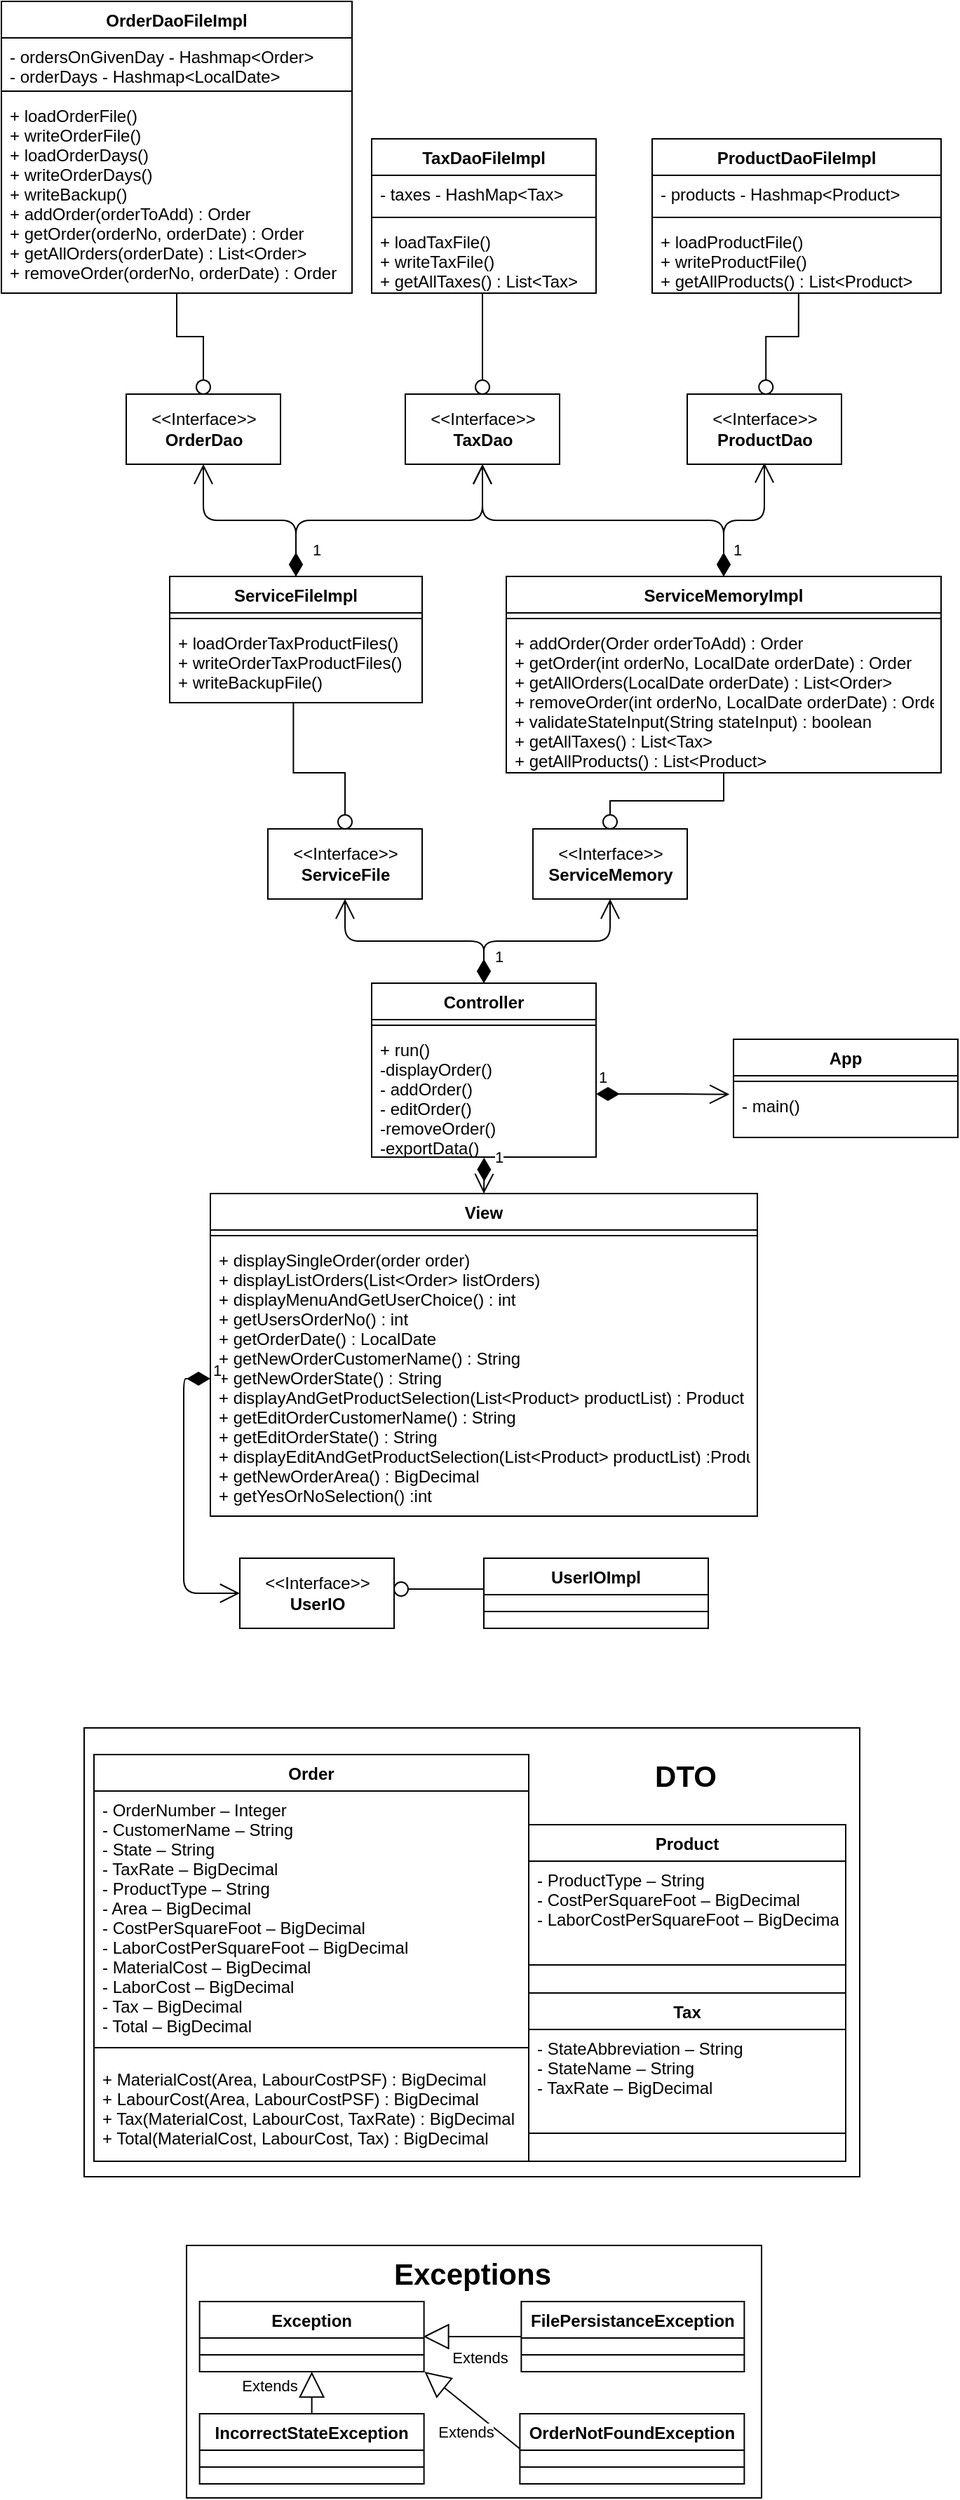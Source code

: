 <mxfile version="13.10.1" type="device"><diagram id="C5RBs43oDa-KdzZeNtuy" name="Page-1"><mxGraphModel dx="1468" dy="831" grid="1" gridSize="10" guides="1" tooltips="1" connect="1" arrows="1" fold="1" page="1" pageScale="1" pageWidth="827" pageHeight="1169" math="0" shadow="0"><root><mxCell id="WIyWlLk6GJQsqaUBKTNV-0"/><mxCell id="WIyWlLk6GJQsqaUBKTNV-1" parent="WIyWlLk6GJQsqaUBKTNV-0"/><mxCell id="RsBKepBsFRA_gbeKfHWK-0" value="TaxDaoFileImpl" style="swimlane;fontStyle=1;align=center;verticalAlign=top;childLayout=stackLayout;horizontal=1;startSize=26;horizontalStack=0;resizeParent=1;resizeParentMax=0;resizeLast=0;collapsible=1;marginBottom=0;" parent="WIyWlLk6GJQsqaUBKTNV-1" vertex="1"><mxGeometry x="342" y="148" width="160" height="110" as="geometry"/></mxCell><mxCell id="RsBKepBsFRA_gbeKfHWK-1" value="- taxes - HashMap&lt;Tax&gt; " style="text;strokeColor=none;fillColor=none;align=left;verticalAlign=top;spacingLeft=4;spacingRight=4;overflow=hidden;rotatable=0;points=[[0,0.5],[1,0.5]];portConstraint=eastwest;" parent="RsBKepBsFRA_gbeKfHWK-0" vertex="1"><mxGeometry y="26" width="160" height="26" as="geometry"/></mxCell><mxCell id="RsBKepBsFRA_gbeKfHWK-2" value="" style="line;strokeWidth=1;fillColor=none;align=left;verticalAlign=middle;spacingTop=-1;spacingLeft=3;spacingRight=3;rotatable=0;labelPosition=right;points=[];portConstraint=eastwest;" parent="RsBKepBsFRA_gbeKfHWK-0" vertex="1"><mxGeometry y="52" width="160" height="8" as="geometry"/></mxCell><mxCell id="RsBKepBsFRA_gbeKfHWK-3" value="+ loadTaxFile()&#10;+ writeTaxFile()&#10;+ getAllTaxes() : List&lt;Tax&gt;" style="text;strokeColor=none;fillColor=none;align=left;verticalAlign=top;spacingLeft=4;spacingRight=4;overflow=hidden;rotatable=0;points=[[0,0.5],[1,0.5]];portConstraint=eastwest;" parent="RsBKepBsFRA_gbeKfHWK-0" vertex="1"><mxGeometry y="60" width="160" height="50" as="geometry"/></mxCell><mxCell id="RsBKepBsFRA_gbeKfHWK-36" style="edgeStyle=orthogonalEdgeStyle;rounded=0;orthogonalLoop=1;jettySize=auto;html=1;entryX=0.5;entryY=0;entryDx=0;entryDy=0;" parent="WIyWlLk6GJQsqaUBKTNV-1" source="RsBKepBsFRA_gbeKfHWK-37" target="RsBKepBsFRA_gbeKfHWK-24" edge="1"><mxGeometry relative="1" as="geometry"/></mxCell><mxCell id="RsBKepBsFRA_gbeKfHWK-4" value="OrderDaoFileImpl" style="swimlane;fontStyle=1;align=center;verticalAlign=top;childLayout=stackLayout;horizontal=1;startSize=26;horizontalStack=0;resizeParent=1;resizeParentMax=0;resizeLast=0;collapsible=1;marginBottom=0;" parent="WIyWlLk6GJQsqaUBKTNV-1" vertex="1"><mxGeometry x="78" y="50" width="250" height="208" as="geometry"/></mxCell><mxCell id="RsBKepBsFRA_gbeKfHWK-5" value="- ordersOnGivenDay - Hashmap&lt;Order&gt; &#10;- orderDays - Hashmap&lt;LocalDate&gt;&#10;" style="text;strokeColor=none;fillColor=none;align=left;verticalAlign=top;spacingLeft=4;spacingRight=4;overflow=hidden;rotatable=0;points=[[0,0.5],[1,0.5]];portConstraint=eastwest;" parent="RsBKepBsFRA_gbeKfHWK-4" vertex="1"><mxGeometry y="26" width="250" height="34" as="geometry"/></mxCell><mxCell id="RsBKepBsFRA_gbeKfHWK-6" value="" style="line;strokeWidth=1;fillColor=none;align=left;verticalAlign=middle;spacingTop=-1;spacingLeft=3;spacingRight=3;rotatable=0;labelPosition=right;points=[];portConstraint=eastwest;" parent="RsBKepBsFRA_gbeKfHWK-4" vertex="1"><mxGeometry y="60" width="250" height="8" as="geometry"/></mxCell><mxCell id="RsBKepBsFRA_gbeKfHWK-7" value="+ loadOrderFile()&#10;+ writeOrderFile()&#10;+ loadOrderDays()&#10;+ writeOrderDays()&#10;+ writeBackup()&#10;+ addOrder(orderToAdd) : Order &#10;+ getOrder(orderNo, orderDate) : Order &#10;+ getAllOrders(orderDate) : List&lt;Order&gt;&#10;+ removeOrder(orderNo, orderDate) : Order " style="text;strokeColor=none;fillColor=none;align=left;verticalAlign=top;spacingLeft=4;spacingRight=4;overflow=hidden;rotatable=0;points=[[0,0.5],[1,0.5]];portConstraint=eastwest;" parent="RsBKepBsFRA_gbeKfHWK-4" vertex="1"><mxGeometry y="68" width="250" height="140" as="geometry"/></mxCell><mxCell id="RsBKepBsFRA_gbeKfHWK-8" value="ProductDaoFileImpl" style="swimlane;fontStyle=1;align=center;verticalAlign=top;childLayout=stackLayout;horizontal=1;startSize=26;horizontalStack=0;resizeParent=1;resizeParentMax=0;resizeLast=0;collapsible=1;marginBottom=0;" parent="WIyWlLk6GJQsqaUBKTNV-1" vertex="1"><mxGeometry x="542" y="148" width="206" height="110" as="geometry"/></mxCell><mxCell id="RsBKepBsFRA_gbeKfHWK-9" value="- products - Hashmap&lt;Product&gt; &#10;" style="text;strokeColor=none;fillColor=none;align=left;verticalAlign=top;spacingLeft=4;spacingRight=4;overflow=hidden;rotatable=0;points=[[0,0.5],[1,0.5]];portConstraint=eastwest;" parent="RsBKepBsFRA_gbeKfHWK-8" vertex="1"><mxGeometry y="26" width="206" height="26" as="geometry"/></mxCell><mxCell id="RsBKepBsFRA_gbeKfHWK-10" value="" style="line;strokeWidth=1;fillColor=none;align=left;verticalAlign=middle;spacingTop=-1;spacingLeft=3;spacingRight=3;rotatable=0;labelPosition=right;points=[];portConstraint=eastwest;" parent="RsBKepBsFRA_gbeKfHWK-8" vertex="1"><mxGeometry y="52" width="206" height="8" as="geometry"/></mxCell><mxCell id="RsBKepBsFRA_gbeKfHWK-11" value="+ loadProductFile()&#10;+ writeProductFile()&#10;+ getAllProducts() : List&lt;Product&gt;" style="text;strokeColor=none;fillColor=none;align=left;verticalAlign=top;spacingLeft=4;spacingRight=4;overflow=hidden;rotatable=0;points=[[0,0.5],[1,0.5]];portConstraint=eastwest;" parent="RsBKepBsFRA_gbeKfHWK-8" vertex="1"><mxGeometry y="60" width="206" height="50" as="geometry"/></mxCell><mxCell id="RsBKepBsFRA_gbeKfHWK-12" value="ServiceMemoryImpl" style="swimlane;fontStyle=1;align=center;verticalAlign=top;childLayout=stackLayout;horizontal=1;startSize=26;horizontalStack=0;resizeParent=1;resizeParentMax=0;resizeLast=0;collapsible=1;marginBottom=0;" parent="WIyWlLk6GJQsqaUBKTNV-1" vertex="1"><mxGeometry x="438" y="460" width="310" height="140" as="geometry"/></mxCell><mxCell id="RsBKepBsFRA_gbeKfHWK-14" value="" style="line;strokeWidth=1;fillColor=none;align=left;verticalAlign=middle;spacingTop=-1;spacingLeft=3;spacingRight=3;rotatable=0;labelPosition=right;points=[];portConstraint=eastwest;" parent="RsBKepBsFRA_gbeKfHWK-12" vertex="1"><mxGeometry y="26" width="310" height="8" as="geometry"/></mxCell><mxCell id="RsBKepBsFRA_gbeKfHWK-15" value="+ addOrder(Order orderToAdd) : Order&#10;+ getOrder(int orderNo, LocalDate orderDate) : Order &#10;+ getAllOrders(LocalDate orderDate) : List&lt;Order&gt;&#10;+ removeOrder(int orderNo, LocalDate orderDate) : Order &#10;+ validateStateInput(String stateInput) : boolean &#10;+ getAllTaxes() : List&lt;Tax&gt;&#10;+ getAllProducts() : List&lt;Product&gt; " style="text;strokeColor=none;fillColor=none;align=left;verticalAlign=top;spacingLeft=4;spacingRight=4;overflow=hidden;rotatable=0;points=[[0,0.5],[1,0.5]];portConstraint=eastwest;" parent="RsBKepBsFRA_gbeKfHWK-12" vertex="1"><mxGeometry y="34" width="310" height="106" as="geometry"/></mxCell><mxCell id="RsBKepBsFRA_gbeKfHWK-16" value="ServiceFileImpl" style="swimlane;fontStyle=1;align=center;verticalAlign=top;childLayout=stackLayout;horizontal=1;startSize=26;horizontalStack=0;resizeParent=1;resizeParentMax=0;resizeLast=0;collapsible=1;marginBottom=0;" parent="WIyWlLk6GJQsqaUBKTNV-1" vertex="1"><mxGeometry x="198" y="460" width="180" height="90" as="geometry"/></mxCell><mxCell id="RsBKepBsFRA_gbeKfHWK-18" value="" style="line;strokeWidth=1;fillColor=none;align=left;verticalAlign=middle;spacingTop=-1;spacingLeft=3;spacingRight=3;rotatable=0;labelPosition=right;points=[];portConstraint=eastwest;" parent="RsBKepBsFRA_gbeKfHWK-16" vertex="1"><mxGeometry y="26" width="180" height="8" as="geometry"/></mxCell><mxCell id="RsBKepBsFRA_gbeKfHWK-19" value="+ loadOrderTaxProductFiles()&#10;+ writeOrderTaxProductFiles()&#10;+ writeBackupFile()&#10;" style="text;strokeColor=none;fillColor=none;align=left;verticalAlign=top;spacingLeft=4;spacingRight=4;overflow=hidden;rotatable=0;points=[[0,0.5],[1,0.5]];portConstraint=eastwest;" parent="RsBKepBsFRA_gbeKfHWK-16" vertex="1"><mxGeometry y="34" width="180" height="56" as="geometry"/></mxCell><mxCell id="RsBKepBsFRA_gbeKfHWK-24" value="&amp;lt;&amp;lt;Interface&amp;gt;&amp;gt;&lt;br&gt;&lt;b&gt;OrderDao&lt;/b&gt;" style="html=1;" parent="WIyWlLk6GJQsqaUBKTNV-1" vertex="1"><mxGeometry x="167" y="330" width="110" height="50" as="geometry"/></mxCell><mxCell id="RsBKepBsFRA_gbeKfHWK-25" value="&amp;lt;&amp;lt;Interface&amp;gt;&amp;gt;&lt;br&gt;&lt;b&gt;TaxDao&lt;/b&gt;" style="html=1;" parent="WIyWlLk6GJQsqaUBKTNV-1" vertex="1"><mxGeometry x="366" y="330" width="110" height="50" as="geometry"/></mxCell><mxCell id="RsBKepBsFRA_gbeKfHWK-26" value="&amp;lt;&amp;lt;Interface&amp;gt;&amp;gt;&lt;br&gt;&lt;b&gt;ProductDao&lt;/b&gt;" style="html=1;" parent="WIyWlLk6GJQsqaUBKTNV-1" vertex="1"><mxGeometry x="567" y="330" width="110" height="50" as="geometry"/></mxCell><mxCell id="RsBKepBsFRA_gbeKfHWK-27" value="Controller" style="swimlane;fontStyle=1;align=center;verticalAlign=top;childLayout=stackLayout;horizontal=1;startSize=26;horizontalStack=0;resizeParent=1;resizeParentMax=0;resizeLast=0;collapsible=1;marginBottom=0;" parent="WIyWlLk6GJQsqaUBKTNV-1" vertex="1"><mxGeometry x="342" y="750" width="160" height="124" as="geometry"/></mxCell><mxCell id="RsBKepBsFRA_gbeKfHWK-29" value="" style="line;strokeWidth=1;fillColor=none;align=left;verticalAlign=middle;spacingTop=-1;spacingLeft=3;spacingRight=3;rotatable=0;labelPosition=right;points=[];portConstraint=eastwest;" parent="RsBKepBsFRA_gbeKfHWK-27" vertex="1"><mxGeometry y="26" width="160" height="8" as="geometry"/></mxCell><mxCell id="RsBKepBsFRA_gbeKfHWK-30" value="+ run()&#10;-displayOrder()&#10;- addOrder()&#10;- editOrder()&#10;-removeOrder()&#10;-exportData()" style="text;strokeColor=none;fillColor=none;align=left;verticalAlign=top;spacingLeft=4;spacingRight=4;overflow=hidden;rotatable=0;points=[[0,0.5],[1,0.5]];portConstraint=eastwest;" parent="RsBKepBsFRA_gbeKfHWK-27" vertex="1"><mxGeometry y="34" width="160" height="90" as="geometry"/></mxCell><mxCell id="RsBKepBsFRA_gbeKfHWK-31" value="View" style="swimlane;fontStyle=1;align=center;verticalAlign=top;childLayout=stackLayout;horizontal=1;startSize=26;horizontalStack=0;resizeParent=1;resizeParentMax=0;resizeLast=0;collapsible=1;marginBottom=0;" parent="WIyWlLk6GJQsqaUBKTNV-1" vertex="1"><mxGeometry x="227" y="900" width="390" height="230" as="geometry"/></mxCell><mxCell id="RsBKepBsFRA_gbeKfHWK-33" value="" style="line;strokeWidth=1;fillColor=none;align=left;verticalAlign=middle;spacingTop=-1;spacingLeft=3;spacingRight=3;rotatable=0;labelPosition=right;points=[];portConstraint=eastwest;" parent="RsBKepBsFRA_gbeKfHWK-31" vertex="1"><mxGeometry y="26" width="390" height="8" as="geometry"/></mxCell><mxCell id="RsBKepBsFRA_gbeKfHWK-34" value="+ displaySingleOrder(order order)&#10;+ displayListOrders(List&lt;Order&gt; listOrders)&#10;+ displayMenuAndGetUserChoice() : int &#10;+ getUsersOrderNo() : int &#10;+ getOrderDate() : LocalDate &#10;+ getNewOrderCustomerName() : String &#10;+ getNewOrderState() : String &#10;+ displayAndGetProductSelection(List&lt;Product&gt; productList) : Product &#10;+ getEditOrderCustomerName() : String &#10;+ getEditOrderState() : String &#10;+ displayEditAndGetProductSelection(List&lt;Product&gt; productList) :Product &#10;+ getNewOrderArea() : BigDecimal &#10;+ getYesOrNoSelection() :int " style="text;strokeColor=none;fillColor=none;align=left;verticalAlign=top;spacingLeft=4;spacingRight=4;overflow=hidden;rotatable=0;points=[[0,0.5],[1,0.5]];portConstraint=eastwest;" parent="RsBKepBsFRA_gbeKfHWK-31" vertex="1"><mxGeometry y="34" width="390" height="196" as="geometry"/></mxCell><mxCell id="RsBKepBsFRA_gbeKfHWK-37" value="" style="ellipse;fillColor=#ffffff;strokeColor=#000000;" parent="WIyWlLk6GJQsqaUBKTNV-1" vertex="1"><mxGeometry x="217" y="320" width="10" height="10" as="geometry"/></mxCell><mxCell id="RsBKepBsFRA_gbeKfHWK-38" style="edgeStyle=orthogonalEdgeStyle;rounded=0;orthogonalLoop=1;jettySize=auto;html=1;entryX=0.5;entryY=0;entryDx=0;entryDy=0;endArrow=none;endFill=0;" parent="WIyWlLk6GJQsqaUBKTNV-1" source="RsBKepBsFRA_gbeKfHWK-4" target="RsBKepBsFRA_gbeKfHWK-37" edge="1"><mxGeometry relative="1" as="geometry"><mxPoint x="222" y="146" as="sourcePoint"/><mxPoint x="222" y="220" as="targetPoint"/></mxGeometry></mxCell><mxCell id="RsBKepBsFRA_gbeKfHWK-39" value="" style="ellipse;fillColor=#ffffff;strokeColor=#000000;" parent="WIyWlLk6GJQsqaUBKTNV-1" vertex="1"><mxGeometry x="416" y="320" width="10" height="10" as="geometry"/></mxCell><mxCell id="RsBKepBsFRA_gbeKfHWK-40" style="edgeStyle=orthogonalEdgeStyle;rounded=0;orthogonalLoop=1;jettySize=auto;html=1;entryX=0.5;entryY=0;entryDx=0;entryDy=0;exitX=0.5;exitY=1;exitDx=0;exitDy=0;endArrow=none;endFill=0;" parent="WIyWlLk6GJQsqaUBKTNV-1" source="RsBKepBsFRA_gbeKfHWK-0" target="RsBKepBsFRA_gbeKfHWK-39" edge="1"><mxGeometry relative="1" as="geometry"><mxPoint x="428" y="149" as="sourcePoint"/><mxPoint x="232" y="230" as="targetPoint"/><Array as="points"><mxPoint x="421" y="258"/></Array></mxGeometry></mxCell><mxCell id="RsBKepBsFRA_gbeKfHWK-43" value="" style="ellipse;fillColor=#ffffff;strokeColor=#000000;" parent="WIyWlLk6GJQsqaUBKTNV-1" vertex="1"><mxGeometry x="618.12" y="320" width="10" height="10" as="geometry"/></mxCell><mxCell id="RsBKepBsFRA_gbeKfHWK-44" style="edgeStyle=orthogonalEdgeStyle;rounded=0;orthogonalLoop=1;jettySize=auto;html=1;entryX=0.5;entryY=0;entryDx=0;entryDy=0;exitX=0.507;exitY=1.008;exitDx=0;exitDy=0;exitPerimeter=0;endArrow=none;endFill=0;" parent="WIyWlLk6GJQsqaUBKTNV-1" source="RsBKepBsFRA_gbeKfHWK-11" target="RsBKepBsFRA_gbeKfHWK-43" edge="1"><mxGeometry relative="1" as="geometry"><mxPoint x="817.0" y="136.754" as="sourcePoint"/><mxPoint x="434.12" y="230" as="targetPoint"/><Array as="points"/></mxGeometry></mxCell><mxCell id="y8WlRTdEwgbfLVDZ97DR-0" value="&amp;lt;&amp;lt;Interface&amp;gt;&amp;gt;&lt;br&gt;&lt;b&gt;ServiceFile&lt;/b&gt;" style="html=1;" parent="WIyWlLk6GJQsqaUBKTNV-1" vertex="1"><mxGeometry x="268" y="640" width="110" height="50" as="geometry"/></mxCell><mxCell id="y8WlRTdEwgbfLVDZ97DR-1" value="&amp;lt;&amp;lt;Interface&amp;gt;&amp;gt;&lt;br&gt;&lt;b&gt;ServiceMemory&lt;/b&gt;" style="html=1;" parent="WIyWlLk6GJQsqaUBKTNV-1" vertex="1"><mxGeometry x="457" y="640" width="110" height="50" as="geometry"/></mxCell><mxCell id="y8WlRTdEwgbfLVDZ97DR-4" value="" style="ellipse;fillColor=#ffffff;strokeColor=#000000;" parent="WIyWlLk6GJQsqaUBKTNV-1" vertex="1"><mxGeometry x="507" y="630" width="10" height="10" as="geometry"/></mxCell><mxCell id="y8WlRTdEwgbfLVDZ97DR-5" style="edgeStyle=orthogonalEdgeStyle;rounded=0;orthogonalLoop=1;jettySize=auto;html=1;entryX=0.5;entryY=0;entryDx=0;entryDy=0;exitX=0.5;exitY=1;exitDx=0;exitDy=0;endArrow=none;endFill=0;" parent="WIyWlLk6GJQsqaUBKTNV-1" source="RsBKepBsFRA_gbeKfHWK-12" target="y8WlRTdEwgbfLVDZ97DR-4" edge="1"><mxGeometry relative="1" as="geometry"><mxPoint x="513" y="568" as="sourcePoint"/><mxPoint x="323" y="540" as="targetPoint"/><Array as="points"><mxPoint x="593" y="620"/><mxPoint x="512" y="620"/></Array></mxGeometry></mxCell><mxCell id="y8WlRTdEwgbfLVDZ97DR-6" value="" style="ellipse;fillColor=#ffffff;strokeColor=#000000;" parent="WIyWlLk6GJQsqaUBKTNV-1" vertex="1"><mxGeometry x="318" y="630" width="10" height="10" as="geometry"/></mxCell><mxCell id="y8WlRTdEwgbfLVDZ97DR-7" style="edgeStyle=orthogonalEdgeStyle;rounded=0;orthogonalLoop=1;jettySize=auto;html=1;entryX=0.5;entryY=0;entryDx=0;entryDy=0;exitX=0.49;exitY=0.998;exitDx=0;exitDy=0;endArrow=none;endFill=0;exitPerimeter=0;" parent="WIyWlLk6GJQsqaUBKTNV-1" source="RsBKepBsFRA_gbeKfHWK-19" target="y8WlRTdEwgbfLVDZ97DR-6" edge="1"><mxGeometry relative="1" as="geometry"><mxPoint x="404" y="600" as="sourcePoint"/><mxPoint x="134" y="540" as="targetPoint"/><Array as="points"><mxPoint x="286" y="600"/><mxPoint x="323" y="600"/></Array></mxGeometry></mxCell><mxCell id="y8WlRTdEwgbfLVDZ97DR-8" value="1" style="endArrow=open;html=1;endSize=12;startArrow=diamondThin;startSize=14;startFill=1;edgeStyle=orthogonalEdgeStyle;align=left;verticalAlign=bottom;exitX=0.5;exitY=0;exitDx=0;exitDy=0;entryX=0.5;entryY=1;entryDx=0;entryDy=0;" parent="WIyWlLk6GJQsqaUBKTNV-1" source="RsBKepBsFRA_gbeKfHWK-27" target="y8WlRTdEwgbfLVDZ97DR-0" edge="1"><mxGeometry x="-0.874" y="-6" relative="1" as="geometry"><mxPoint x="278" y="770" as="sourcePoint"/><mxPoint x="422" y="690" as="targetPoint"/><mxPoint as="offset"/></mxGeometry></mxCell><mxCell id="y8WlRTdEwgbfLVDZ97DR-9" value="1" style="endArrow=open;html=1;endSize=12;startArrow=diamondThin;startSize=14;startFill=1;edgeStyle=orthogonalEdgeStyle;align=left;verticalAlign=bottom;exitX=0.5;exitY=0;exitDx=0;exitDy=0;entryX=0.5;entryY=1;entryDx=0;entryDy=0;" parent="WIyWlLk6GJQsqaUBKTNV-1" source="RsBKepBsFRA_gbeKfHWK-27" target="y8WlRTdEwgbfLVDZ97DR-1" edge="1"><mxGeometry x="-0.867" y="-6" relative="1" as="geometry"><mxPoint x="638" y="690" as="sourcePoint"/><mxPoint x="478" y="730" as="targetPoint"/><mxPoint as="offset"/><Array as="points"><mxPoint x="422" y="720"/><mxPoint x="512" y="720"/></Array></mxGeometry></mxCell><mxCell id="y8WlRTdEwgbfLVDZ97DR-10" value="1" style="endArrow=open;html=1;endSize=12;startArrow=diamondThin;startSize=14;startFill=1;edgeStyle=orthogonalEdgeStyle;align=left;verticalAlign=bottom;exitX=0.5;exitY=0;exitDx=0;exitDy=0;entryX=0.5;entryY=1;entryDx=0;entryDy=0;" parent="WIyWlLk6GJQsqaUBKTNV-1" target="RsBKepBsFRA_gbeKfHWK-25" edge="1"><mxGeometry x="-0.906" y="-10" relative="1" as="geometry"><mxPoint x="287.99" y="460" as="sourcePoint"/><mxPoint x="377.99" y="400" as="targetPoint"/><mxPoint as="offset"/><Array as="points"><mxPoint x="288" y="420"/><mxPoint x="421" y="420"/></Array></mxGeometry></mxCell><mxCell id="y8WlRTdEwgbfLVDZ97DR-12" value="1" style="endArrow=open;html=1;endSize=12;startArrow=diamondThin;startSize=14;startFill=1;edgeStyle=orthogonalEdgeStyle;align=left;verticalAlign=bottom;exitX=0.5;exitY=0;exitDx=0;exitDy=0;" parent="WIyWlLk6GJQsqaUBKTNV-1" source="RsBKepBsFRA_gbeKfHWK-12" edge="1"><mxGeometry x="-0.818" y="-5" relative="1" as="geometry"><mxPoint x="558.09" y="460" as="sourcePoint"/><mxPoint x="622" y="379" as="targetPoint"/><mxPoint as="offset"/><Array as="points"><mxPoint x="593" y="420"/><mxPoint x="622" y="420"/></Array></mxGeometry></mxCell><mxCell id="y8WlRTdEwgbfLVDZ97DR-13" value="1" style="endArrow=open;html=1;endSize=12;startArrow=diamondThin;startSize=14;startFill=1;edgeStyle=orthogonalEdgeStyle;align=left;verticalAlign=bottom;exitX=0.5;exitY=0;exitDx=0;exitDy=0;entryX=0.5;entryY=1;entryDx=0;entryDy=0;" parent="WIyWlLk6GJQsqaUBKTNV-1" source="RsBKepBsFRA_gbeKfHWK-12" target="RsBKepBsFRA_gbeKfHWK-25" edge="1"><mxGeometry x="-0.921" y="-5" relative="1" as="geometry"><mxPoint x="578.11" y="450" as="sourcePoint"/><mxPoint x="668.11" y="390" as="targetPoint"/><mxPoint as="offset"/><Array as="points"><mxPoint x="593" y="420"/><mxPoint x="421" y="420"/></Array></mxGeometry></mxCell><mxCell id="y8WlRTdEwgbfLVDZ97DR-15" value="1" style="endArrow=open;html=1;endSize=12;startArrow=diamondThin;startSize=14;startFill=1;edgeStyle=orthogonalEdgeStyle;align=left;verticalAlign=bottom;exitX=0.5;exitY=0;exitDx=0;exitDy=0;entryX=0.5;entryY=1;entryDx=0;entryDy=0;" parent="WIyWlLk6GJQsqaUBKTNV-1" source="RsBKepBsFRA_gbeKfHWK-16" target="RsBKepBsFRA_gbeKfHWK-24" edge="1"><mxGeometry x="-0.863" y="-10" relative="1" as="geometry"><mxPoint x="287.99" y="440" as="sourcePoint"/><mxPoint x="377.99" y="380" as="targetPoint"/><mxPoint as="offset"/><Array as="points"><mxPoint x="288" y="420"/><mxPoint x="222" y="420"/></Array></mxGeometry></mxCell><mxCell id="y8WlRTdEwgbfLVDZ97DR-20" value="1" style="endArrow=open;html=1;endSize=12;startArrow=diamondThin;startSize=14;startFill=1;edgeStyle=orthogonalEdgeStyle;align=left;verticalAlign=bottom;exitX=0.501;exitY=1.004;exitDx=0;exitDy=0;exitPerimeter=0;entryX=0.5;entryY=0;entryDx=0;entryDy=0;" parent="WIyWlLk6GJQsqaUBKTNV-1" source="RsBKepBsFRA_gbeKfHWK-30" target="RsBKepBsFRA_gbeKfHWK-31" edge="1"><mxGeometry x="-0.315" y="6" relative="1" as="geometry"><mxPoint x="88" y="1000" as="sourcePoint"/><mxPoint x="248" y="1000" as="targetPoint"/><mxPoint as="offset"/></mxGeometry></mxCell><mxCell id="y8WlRTdEwgbfLVDZ97DR-21" value="&amp;lt;&amp;lt;Interface&amp;gt;&amp;gt;&lt;br&gt;&lt;b&gt;UserIO&lt;/b&gt;" style="html=1;" parent="WIyWlLk6GJQsqaUBKTNV-1" vertex="1"><mxGeometry x="248" y="1160" width="110" height="50" as="geometry"/></mxCell><mxCell id="y8WlRTdEwgbfLVDZ97DR-22" value="UserIOImpl" style="swimlane;fontStyle=1;align=center;verticalAlign=top;childLayout=stackLayout;horizontal=1;startSize=26;horizontalStack=0;resizeParent=1;resizeParentMax=0;resizeLast=0;collapsible=1;marginBottom=0;" parent="WIyWlLk6GJQsqaUBKTNV-1" vertex="1"><mxGeometry x="422" y="1160" width="160" height="50" as="geometry"/></mxCell><mxCell id="y8WlRTdEwgbfLVDZ97DR-24" value="" style="line;strokeWidth=1;fillColor=none;align=left;verticalAlign=middle;spacingTop=-1;spacingLeft=3;spacingRight=3;rotatable=0;labelPosition=right;points=[];portConstraint=eastwest;" parent="y8WlRTdEwgbfLVDZ97DR-22" vertex="1"><mxGeometry y="26" width="160" height="24" as="geometry"/></mxCell><mxCell id="y8WlRTdEwgbfLVDZ97DR-27" value="1" style="endArrow=open;html=1;endSize=12;startArrow=diamondThin;startSize=14;startFill=1;edgeStyle=orthogonalEdgeStyle;align=left;verticalAlign=bottom;entryX=0;entryY=0.5;entryDx=0;entryDy=0;" parent="WIyWlLk6GJQsqaUBKTNV-1" source="RsBKepBsFRA_gbeKfHWK-34" target="y8WlRTdEwgbfLVDZ97DR-21" edge="1"><mxGeometry x="-1" y="3" relative="1" as="geometry"><mxPoint x="227" y="1150" as="sourcePoint"/><mxPoint x="387" y="1150" as="targetPoint"/><Array as="points"><mxPoint x="208" y="1032"/><mxPoint x="208" y="1185"/></Array></mxGeometry></mxCell><mxCell id="y8WlRTdEwgbfLVDZ97DR-30" value="" style="ellipse;fillColor=#ffffff;strokeColor=#000000;direction=south;rotation=0;" parent="WIyWlLk6GJQsqaUBKTNV-1" vertex="1"><mxGeometry x="358" y="1177" width="10" height="10" as="geometry"/></mxCell><mxCell id="y8WlRTdEwgbfLVDZ97DR-31" style="edgeStyle=orthogonalEdgeStyle;rounded=0;orthogonalLoop=1;jettySize=auto;html=1;entryX=0.5;entryY=0;entryDx=0;entryDy=0;exitX=0;exitY=0.5;exitDx=0;exitDy=0;endArrow=none;endFill=0;" parent="WIyWlLk6GJQsqaUBKTNV-1" source="y8WlRTdEwgbfLVDZ97DR-22" target="y8WlRTdEwgbfLVDZ97DR-30" edge="1"><mxGeometry relative="1" as="geometry"><mxPoint x="392" y="1090" as="sourcePoint"/><mxPoint x="174" y="1087" as="targetPoint"/><Array as="points"><mxPoint x="422" y="1182"/></Array></mxGeometry></mxCell><mxCell id="y8WlRTdEwgbfLVDZ97DR-38" value="OrderNotFoundException" style="swimlane;fontStyle=1;align=center;verticalAlign=top;childLayout=stackLayout;horizontal=1;startSize=26;horizontalStack=0;resizeParent=1;resizeParentMax=0;resizeLast=0;collapsible=1;marginBottom=0;" parent="WIyWlLk6GJQsqaUBKTNV-1" vertex="1"><mxGeometry x="447.69" y="1770" width="160" height="50" as="geometry"/></mxCell><mxCell id="y8WlRTdEwgbfLVDZ97DR-39" value="" style="line;strokeWidth=1;fillColor=none;align=left;verticalAlign=middle;spacingTop=-1;spacingLeft=3;spacingRight=3;rotatable=0;labelPosition=right;points=[];portConstraint=eastwest;" parent="y8WlRTdEwgbfLVDZ97DR-38" vertex="1"><mxGeometry y="26" width="160" height="24" as="geometry"/></mxCell><mxCell id="y8WlRTdEwgbfLVDZ97DR-40" value="Exception" style="swimlane;fontStyle=1;align=center;verticalAlign=top;childLayout=stackLayout;horizontal=1;startSize=26;horizontalStack=0;resizeParent=1;resizeParentMax=0;resizeLast=0;collapsible=1;marginBottom=0;" parent="WIyWlLk6GJQsqaUBKTNV-1" vertex="1"><mxGeometry x="219.31" y="1690" width="160" height="50" as="geometry"/></mxCell><mxCell id="lSK5L8MRi85322FYHTjc-2" value="Extends" style="endArrow=block;endSize=16;endFill=0;html=1;exitX=0;exitY=0.5;exitDx=0;exitDy=0;" edge="1" parent="y8WlRTdEwgbfLVDZ97DR-40" source="lSK5L8MRi85322FYHTjc-0"><mxGeometry x="-0.159" y="15" width="160" relative="1" as="geometry"><mxPoint x="227.38" y="80" as="sourcePoint"/><mxPoint x="159.38" y="25" as="targetPoint"/><mxPoint as="offset"/></mxGeometry></mxCell><mxCell id="y8WlRTdEwgbfLVDZ97DR-41" value="" style="line;strokeWidth=1;fillColor=none;align=left;verticalAlign=middle;spacingTop=-1;spacingLeft=3;spacingRight=3;rotatable=0;labelPosition=right;points=[];portConstraint=eastwest;" parent="y8WlRTdEwgbfLVDZ97DR-40" vertex="1"><mxGeometry y="26" width="160" height="24" as="geometry"/></mxCell><mxCell id="y8WlRTdEwgbfLVDZ97DR-42" value="IncorrectStateException" style="swimlane;fontStyle=1;align=center;verticalAlign=top;childLayout=stackLayout;horizontal=1;startSize=26;horizontalStack=0;resizeParent=1;resizeParentMax=0;resizeLast=0;collapsible=1;marginBottom=0;" parent="WIyWlLk6GJQsqaUBKTNV-1" vertex="1"><mxGeometry x="219.31" y="1770" width="160" height="50" as="geometry"/></mxCell><mxCell id="y8WlRTdEwgbfLVDZ97DR-43" value="" style="line;strokeWidth=1;fillColor=none;align=left;verticalAlign=middle;spacingTop=-1;spacingLeft=3;spacingRight=3;rotatable=0;labelPosition=right;points=[];portConstraint=eastwest;" parent="y8WlRTdEwgbfLVDZ97DR-42" vertex="1"><mxGeometry y="26" width="160" height="24" as="geometry"/></mxCell><mxCell id="y8WlRTdEwgbfLVDZ97DR-44" value="Extends" style="endArrow=block;endSize=16;endFill=0;html=1;entryX=0.5;entryY=1;entryDx=0;entryDy=0;exitX=0.5;exitY=0;exitDx=0;exitDy=0;" parent="WIyWlLk6GJQsqaUBKTNV-1" source="y8WlRTdEwgbfLVDZ97DR-42" target="y8WlRTdEwgbfLVDZ97DR-40" edge="1"><mxGeometry x="0.333" y="30" width="160" relative="1" as="geometry"><mxPoint x="189.31" y="1860" as="sourcePoint"/><mxPoint x="349.31" y="1860" as="targetPoint"/><mxPoint as="offset"/></mxGeometry></mxCell><mxCell id="y8WlRTdEwgbfLVDZ97DR-45" value="Extends" style="endArrow=block;endSize=16;endFill=0;html=1;exitX=0;exitY=0.5;exitDx=0;exitDy=0;" parent="WIyWlLk6GJQsqaUBKTNV-1" source="y8WlRTdEwgbfLVDZ97DR-38" edge="1"><mxGeometry x="-0.159" y="15" width="160" relative="1" as="geometry"><mxPoint x="189.31" y="1860" as="sourcePoint"/><mxPoint x="379.69" y="1740" as="targetPoint"/><mxPoint as="offset"/></mxGeometry></mxCell><mxCell id="lSK5L8MRi85322FYHTjc-0" value="FilePersistanceException" style="swimlane;fontStyle=1;align=center;verticalAlign=top;childLayout=stackLayout;horizontal=1;startSize=26;horizontalStack=0;resizeParent=1;resizeParentMax=0;resizeLast=0;collapsible=1;marginBottom=0;" vertex="1" parent="WIyWlLk6GJQsqaUBKTNV-1"><mxGeometry x="448.69" y="1690" width="159" height="50" as="geometry"/></mxCell><mxCell id="lSK5L8MRi85322FYHTjc-1" value="" style="line;strokeWidth=1;fillColor=none;align=left;verticalAlign=middle;spacingTop=-1;spacingLeft=3;spacingRight=3;rotatable=0;labelPosition=right;points=[];portConstraint=eastwest;" vertex="1" parent="lSK5L8MRi85322FYHTjc-0"><mxGeometry y="26" width="159" height="24" as="geometry"/></mxCell><mxCell id="lSK5L8MRi85322FYHTjc-9" value="Order" style="swimlane;fontStyle=1;align=center;verticalAlign=top;childLayout=stackLayout;horizontal=1;startSize=26;horizontalStack=0;resizeParent=1;resizeParentMax=0;resizeLast=0;collapsible=1;marginBottom=0;" vertex="1" parent="WIyWlLk6GJQsqaUBKTNV-1"><mxGeometry x="144" y="1300" width="310" height="290" as="geometry"/></mxCell><mxCell id="lSK5L8MRi85322FYHTjc-10" value="- OrderNumber – Integer&#10;- CustomerName – String&#10;- State – String&#10;- TaxRate – BigDecimal&#10;- ProductType – String&#10;- Area – BigDecimal&#10;- CostPerSquareFoot – BigDecimal&#10;- LaborCostPerSquareFoot – BigDecimal&#10;- MaterialCost – BigDecimal&#10;- LaborCost – BigDecimal&#10;- Tax – BigDecimal&#10;- Total – BigDecimal" style="text;strokeColor=none;fillColor=none;align=left;verticalAlign=top;spacingLeft=4;spacingRight=4;overflow=hidden;rotatable=0;points=[[0,0.5],[1,0.5]];portConstraint=eastwest;" vertex="1" parent="lSK5L8MRi85322FYHTjc-9"><mxGeometry y="26" width="310" height="174" as="geometry"/></mxCell><mxCell id="lSK5L8MRi85322FYHTjc-11" value="" style="line;strokeWidth=1;fillColor=none;align=left;verticalAlign=middle;spacingTop=-1;spacingLeft=3;spacingRight=3;rotatable=0;labelPosition=right;points=[];portConstraint=eastwest;" vertex="1" parent="lSK5L8MRi85322FYHTjc-9"><mxGeometry y="200" width="310" height="18" as="geometry"/></mxCell><mxCell id="lSK5L8MRi85322FYHTjc-12" value="+ MaterialCost(Area, LabourCostPSF) : BigDecimal&#10;+ LabourCost(Area, LabourCostPSF) : BigDecimal&#10;+ Tax(MaterialCost, LabourCost, TaxRate) : BigDecimal&#10;+ Total(MaterialCost, LabourCost, Tax) : BigDecimal" style="text;strokeColor=none;fillColor=none;align=left;verticalAlign=top;spacingLeft=4;spacingRight=4;overflow=hidden;rotatable=0;points=[[0,0.5],[1,0.5]];portConstraint=eastwest;" vertex="1" parent="lSK5L8MRi85322FYHTjc-9"><mxGeometry y="218" width="310" height="72" as="geometry"/></mxCell><mxCell id="lSK5L8MRi85322FYHTjc-13" value="Tax" style="swimlane;fontStyle=1;align=center;verticalAlign=top;childLayout=stackLayout;horizontal=1;startSize=26;horizontalStack=0;resizeParent=1;resizeParentMax=0;resizeLast=0;collapsible=1;marginBottom=0;" vertex="1" parent="WIyWlLk6GJQsqaUBKTNV-1"><mxGeometry x="454" y="1470" width="226" height="120" as="geometry"/></mxCell><mxCell id="lSK5L8MRi85322FYHTjc-14" value="- StateAbbreviation – String&#10;- StateName – String&#10;- TaxRate – BigDecimal" style="text;strokeColor=none;fillColor=none;align=left;verticalAlign=top;spacingLeft=4;spacingRight=4;overflow=hidden;rotatable=0;points=[[0,0.5],[1,0.5]];portConstraint=eastwest;" vertex="1" parent="lSK5L8MRi85322FYHTjc-13"><mxGeometry y="26" width="226" height="54" as="geometry"/></mxCell><mxCell id="lSK5L8MRi85322FYHTjc-15" value="" style="line;strokeWidth=1;fillColor=none;align=left;verticalAlign=middle;spacingTop=-1;spacingLeft=3;spacingRight=3;rotatable=0;labelPosition=right;points=[];portConstraint=eastwest;" vertex="1" parent="lSK5L8MRi85322FYHTjc-13"><mxGeometry y="80" width="226" height="40" as="geometry"/></mxCell><mxCell id="lSK5L8MRi85322FYHTjc-16" value="Product" style="swimlane;fontStyle=1;align=center;verticalAlign=top;childLayout=stackLayout;horizontal=1;startSize=26;horizontalStack=0;resizeParent=1;resizeParentMax=0;resizeLast=0;collapsible=1;marginBottom=0;" vertex="1" parent="WIyWlLk6GJQsqaUBKTNV-1"><mxGeometry x="454" y="1350" width="226" height="120" as="geometry"/></mxCell><mxCell id="lSK5L8MRi85322FYHTjc-17" value="- ProductType – String&#10;- CostPerSquareFoot – BigDecimal&#10;- LaborCostPerSquareFoot – BigDecimal" style="text;strokeColor=none;fillColor=none;align=left;verticalAlign=top;spacingLeft=4;spacingRight=4;overflow=hidden;rotatable=0;points=[[0,0.5],[1,0.5]];portConstraint=eastwest;" vertex="1" parent="lSK5L8MRi85322FYHTjc-16"><mxGeometry y="26" width="226" height="54" as="geometry"/></mxCell><mxCell id="lSK5L8MRi85322FYHTjc-18" value="" style="line;strokeWidth=1;fillColor=none;align=left;verticalAlign=middle;spacingTop=-1;spacingLeft=3;spacingRight=3;rotatable=0;labelPosition=right;points=[];portConstraint=eastwest;" vertex="1" parent="lSK5L8MRi85322FYHTjc-16"><mxGeometry y="80" width="226" height="40" as="geometry"/></mxCell><mxCell id="lSK5L8MRi85322FYHTjc-21" value="" style="rounded=0;whiteSpace=wrap;html=1;fillColor=none;" vertex="1" parent="WIyWlLk6GJQsqaUBKTNV-1"><mxGeometry x="137" y="1281" width="553" height="320" as="geometry"/></mxCell><mxCell id="lSK5L8MRi85322FYHTjc-23" value="&lt;font style=&quot;font-size: 21px&quot;&gt;&lt;b&gt;DTO&lt;/b&gt;&lt;/font&gt;" style="text;html=1;strokeColor=none;fillColor=none;align=center;verticalAlign=middle;whiteSpace=wrap;rounded=0;" vertex="1" parent="WIyWlLk6GJQsqaUBKTNV-1"><mxGeometry x="546" y="1305" width="40" height="20" as="geometry"/></mxCell><mxCell id="lSK5L8MRi85322FYHTjc-24" value="" style="rounded=0;whiteSpace=wrap;html=1;fillColor=none;" vertex="1" parent="WIyWlLk6GJQsqaUBKTNV-1"><mxGeometry x="210" y="1650" width="410" height="180" as="geometry"/></mxCell><mxCell id="lSK5L8MRi85322FYHTjc-25" value="&lt;font style=&quot;font-size: 21px&quot;&gt;&lt;b&gt;Exceptions&lt;/b&gt;&lt;/font&gt;" style="text;html=1;strokeColor=none;fillColor=none;align=center;verticalAlign=middle;whiteSpace=wrap;rounded=0;" vertex="1" parent="WIyWlLk6GJQsqaUBKTNV-1"><mxGeometry x="394" y="1660" width="40" height="20" as="geometry"/></mxCell><mxCell id="lSK5L8MRi85322FYHTjc-27" value="App" style="swimlane;fontStyle=1;align=center;verticalAlign=top;childLayout=stackLayout;horizontal=1;startSize=26;horizontalStack=0;resizeParent=1;resizeParentMax=0;resizeLast=0;collapsible=1;marginBottom=0;" vertex="1" parent="WIyWlLk6GJQsqaUBKTNV-1"><mxGeometry x="600" y="790" width="160" height="70" as="geometry"/></mxCell><mxCell id="lSK5L8MRi85322FYHTjc-28" value="" style="line;strokeWidth=1;fillColor=none;align=left;verticalAlign=middle;spacingTop=-1;spacingLeft=3;spacingRight=3;rotatable=0;labelPosition=right;points=[];portConstraint=eastwest;" vertex="1" parent="lSK5L8MRi85322FYHTjc-27"><mxGeometry y="26" width="160" height="8" as="geometry"/></mxCell><mxCell id="lSK5L8MRi85322FYHTjc-29" value="- main()" style="text;strokeColor=none;fillColor=none;align=left;verticalAlign=top;spacingLeft=4;spacingRight=4;overflow=hidden;rotatable=0;points=[[0,0.5],[1,0.5]];portConstraint=eastwest;" vertex="1" parent="lSK5L8MRi85322FYHTjc-27"><mxGeometry y="34" width="160" height="36" as="geometry"/></mxCell><mxCell id="lSK5L8MRi85322FYHTjc-43" value="1" style="endArrow=open;html=1;endSize=12;startArrow=diamondThin;startSize=14;startFill=1;edgeStyle=orthogonalEdgeStyle;align=left;verticalAlign=bottom;entryX=-0.018;entryY=0.146;entryDx=0;entryDy=0;entryPerimeter=0;exitX=1;exitY=0.5;exitDx=0;exitDy=0;" edge="1" parent="WIyWlLk6GJQsqaUBKTNV-1" source="RsBKepBsFRA_gbeKfHWK-30" target="lSK5L8MRi85322FYHTjc-29"><mxGeometry x="-1" y="3" relative="1" as="geometry"><mxPoint x="290" y="840" as="sourcePoint"/><mxPoint x="450" y="840" as="targetPoint"/></mxGeometry></mxCell></root></mxGraphModel></diagram></mxfile>